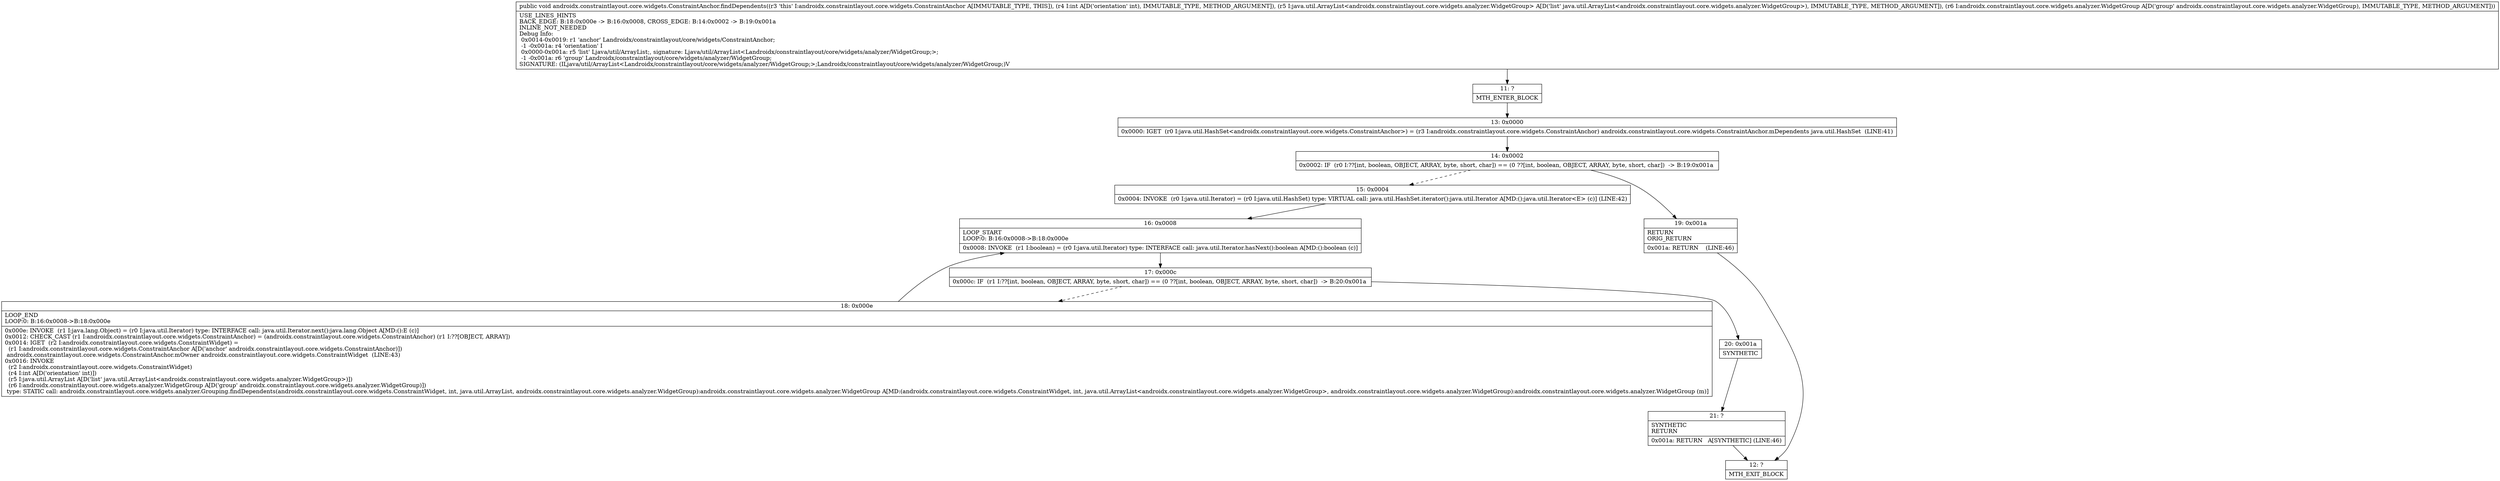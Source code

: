 digraph "CFG forandroidx.constraintlayout.core.widgets.ConstraintAnchor.findDependents(ILjava\/util\/ArrayList;Landroidx\/constraintlayout\/core\/widgets\/analyzer\/WidgetGroup;)V" {
Node_11 [shape=record,label="{11\:\ ?|MTH_ENTER_BLOCK\l}"];
Node_13 [shape=record,label="{13\:\ 0x0000|0x0000: IGET  (r0 I:java.util.HashSet\<androidx.constraintlayout.core.widgets.ConstraintAnchor\>) = (r3 I:androidx.constraintlayout.core.widgets.ConstraintAnchor) androidx.constraintlayout.core.widgets.ConstraintAnchor.mDependents java.util.HashSet  (LINE:41)\l}"];
Node_14 [shape=record,label="{14\:\ 0x0002|0x0002: IF  (r0 I:??[int, boolean, OBJECT, ARRAY, byte, short, char]) == (0 ??[int, boolean, OBJECT, ARRAY, byte, short, char])  \-\> B:19:0x001a \l}"];
Node_15 [shape=record,label="{15\:\ 0x0004|0x0004: INVOKE  (r0 I:java.util.Iterator) = (r0 I:java.util.HashSet) type: VIRTUAL call: java.util.HashSet.iterator():java.util.Iterator A[MD:():java.util.Iterator\<E\> (c)] (LINE:42)\l}"];
Node_16 [shape=record,label="{16\:\ 0x0008|LOOP_START\lLOOP:0: B:16:0x0008\-\>B:18:0x000e\l|0x0008: INVOKE  (r1 I:boolean) = (r0 I:java.util.Iterator) type: INTERFACE call: java.util.Iterator.hasNext():boolean A[MD:():boolean (c)]\l}"];
Node_17 [shape=record,label="{17\:\ 0x000c|0x000c: IF  (r1 I:??[int, boolean, OBJECT, ARRAY, byte, short, char]) == (0 ??[int, boolean, OBJECT, ARRAY, byte, short, char])  \-\> B:20:0x001a \l}"];
Node_18 [shape=record,label="{18\:\ 0x000e|LOOP_END\lLOOP:0: B:16:0x0008\-\>B:18:0x000e\l|0x000e: INVOKE  (r1 I:java.lang.Object) = (r0 I:java.util.Iterator) type: INTERFACE call: java.util.Iterator.next():java.lang.Object A[MD:():E (c)]\l0x0012: CHECK_CAST (r1 I:androidx.constraintlayout.core.widgets.ConstraintAnchor) = (androidx.constraintlayout.core.widgets.ConstraintAnchor) (r1 I:??[OBJECT, ARRAY]) \l0x0014: IGET  (r2 I:androidx.constraintlayout.core.widgets.ConstraintWidget) = \l  (r1 I:androidx.constraintlayout.core.widgets.ConstraintAnchor A[D('anchor' androidx.constraintlayout.core.widgets.ConstraintAnchor)])\l androidx.constraintlayout.core.widgets.ConstraintAnchor.mOwner androidx.constraintlayout.core.widgets.ConstraintWidget  (LINE:43)\l0x0016: INVOKE  \l  (r2 I:androidx.constraintlayout.core.widgets.ConstraintWidget)\l  (r4 I:int A[D('orientation' int)])\l  (r5 I:java.util.ArrayList A[D('list' java.util.ArrayList\<androidx.constraintlayout.core.widgets.analyzer.WidgetGroup\>)])\l  (r6 I:androidx.constraintlayout.core.widgets.analyzer.WidgetGroup A[D('group' androidx.constraintlayout.core.widgets.analyzer.WidgetGroup)])\l type: STATIC call: androidx.constraintlayout.core.widgets.analyzer.Grouping.findDependents(androidx.constraintlayout.core.widgets.ConstraintWidget, int, java.util.ArrayList, androidx.constraintlayout.core.widgets.analyzer.WidgetGroup):androidx.constraintlayout.core.widgets.analyzer.WidgetGroup A[MD:(androidx.constraintlayout.core.widgets.ConstraintWidget, int, java.util.ArrayList\<androidx.constraintlayout.core.widgets.analyzer.WidgetGroup\>, androidx.constraintlayout.core.widgets.analyzer.WidgetGroup):androidx.constraintlayout.core.widgets.analyzer.WidgetGroup (m)]\l}"];
Node_20 [shape=record,label="{20\:\ 0x001a|SYNTHETIC\l}"];
Node_21 [shape=record,label="{21\:\ ?|SYNTHETIC\lRETURN\l|0x001a: RETURN   A[SYNTHETIC] (LINE:46)\l}"];
Node_12 [shape=record,label="{12\:\ ?|MTH_EXIT_BLOCK\l}"];
Node_19 [shape=record,label="{19\:\ 0x001a|RETURN\lORIG_RETURN\l|0x001a: RETURN    (LINE:46)\l}"];
MethodNode[shape=record,label="{public void androidx.constraintlayout.core.widgets.ConstraintAnchor.findDependents((r3 'this' I:androidx.constraintlayout.core.widgets.ConstraintAnchor A[IMMUTABLE_TYPE, THIS]), (r4 I:int A[D('orientation' int), IMMUTABLE_TYPE, METHOD_ARGUMENT]), (r5 I:java.util.ArrayList\<androidx.constraintlayout.core.widgets.analyzer.WidgetGroup\> A[D('list' java.util.ArrayList\<androidx.constraintlayout.core.widgets.analyzer.WidgetGroup\>), IMMUTABLE_TYPE, METHOD_ARGUMENT]), (r6 I:androidx.constraintlayout.core.widgets.analyzer.WidgetGroup A[D('group' androidx.constraintlayout.core.widgets.analyzer.WidgetGroup), IMMUTABLE_TYPE, METHOD_ARGUMENT]))  | USE_LINES_HINTS\lBACK_EDGE: B:18:0x000e \-\> B:16:0x0008, CROSS_EDGE: B:14:0x0002 \-\> B:19:0x001a\lINLINE_NOT_NEEDED\lDebug Info:\l  0x0014\-0x0019: r1 'anchor' Landroidx\/constraintlayout\/core\/widgets\/ConstraintAnchor;\l  \-1 \-0x001a: r4 'orientation' I\l  0x0000\-0x001a: r5 'list' Ljava\/util\/ArrayList;, signature: Ljava\/util\/ArrayList\<Landroidx\/constraintlayout\/core\/widgets\/analyzer\/WidgetGroup;\>;\l  \-1 \-0x001a: r6 'group' Landroidx\/constraintlayout\/core\/widgets\/analyzer\/WidgetGroup;\lSIGNATURE: (ILjava\/util\/ArrayList\<Landroidx\/constraintlayout\/core\/widgets\/analyzer\/WidgetGroup;\>;Landroidx\/constraintlayout\/core\/widgets\/analyzer\/WidgetGroup;)V\l}"];
MethodNode -> Node_11;Node_11 -> Node_13;
Node_13 -> Node_14;
Node_14 -> Node_15[style=dashed];
Node_14 -> Node_19;
Node_15 -> Node_16;
Node_16 -> Node_17;
Node_17 -> Node_18[style=dashed];
Node_17 -> Node_20;
Node_18 -> Node_16;
Node_20 -> Node_21;
Node_21 -> Node_12;
Node_19 -> Node_12;
}

